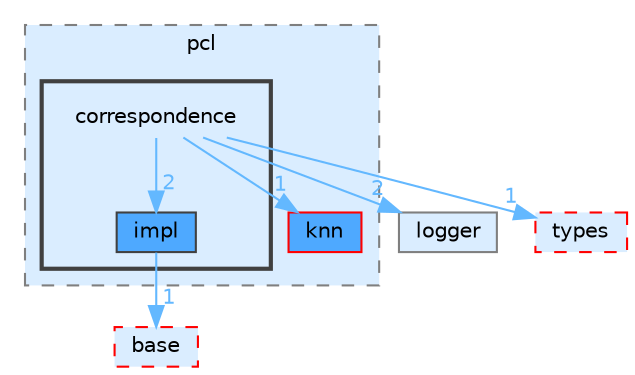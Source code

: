 digraph "src/include/cpp-toolbox/pcl/correspondence"
{
 // LATEX_PDF_SIZE
  bgcolor="transparent";
  edge [fontname=Helvetica,fontsize=10,labelfontname=Helvetica,labelfontsize=10];
  node [fontname=Helvetica,fontsize=10,shape=box,height=0.2,width=0.4];
  compound=true
  subgraph clusterdir_f66d48d75a3d5d9d9a342840712bf869 {
    graph [ bgcolor="#daedff", pencolor="grey50", label="pcl", fontname=Helvetica,fontsize=10 style="filled,dashed", URL="dir_f66d48d75a3d5d9d9a342840712bf869.html",tooltip=""]
  dir_243df28db0ff42736885b37407e99842 [label="knn", fillcolor="#4ea9ff", color="red", style="filled", URL="dir_243df28db0ff42736885b37407e99842.html",tooltip=""];
  subgraph clusterdir_9bd22864257bc944587f30bf5e25cc1c {
    graph [ bgcolor="#daedff", pencolor="grey25", label="", fontname=Helvetica,fontsize=10 style="filled,bold", URL="dir_9bd22864257bc944587f30bf5e25cc1c.html",tooltip=""]
    dir_9bd22864257bc944587f30bf5e25cc1c [shape=plaintext, label="correspondence"];
  dir_78b956552c331723b05057a9a462d86c [label="impl", fillcolor="#4ea9ff", color="grey25", style="filled", URL="dir_78b956552c331723b05057a9a462d86c.html",tooltip=""];
  }
  }
  dir_40d9b6a4c321e73b85093107dc465522 [label="logger", fillcolor="#daedff", color="grey50", style="filled", URL="dir_40d9b6a4c321e73b85093107dc465522.html",tooltip=""];
  dir_d073c017754f5bdb7e8e1de8ad13b99a [label="types", fillcolor="#daedff", color="red", style="filled,dashed", URL="dir_d073c017754f5bdb7e8e1de8ad13b99a.html",tooltip=""];
  dir_175064ea02679cf4c3a50b5407502295 [label="base", fillcolor="#daedff", color="red", style="filled,dashed", URL="dir_175064ea02679cf4c3a50b5407502295.html",tooltip=""];
  dir_9bd22864257bc944587f30bf5e25cc1c->dir_243df28db0ff42736885b37407e99842 [headlabel="1", labeldistance=1.5 headhref="dir_000003_000028.html" href="dir_000003_000028.html" color="steelblue1" fontcolor="steelblue1"];
  dir_9bd22864257bc944587f30bf5e25cc1c->dir_40d9b6a4c321e73b85093107dc465522 [headlabel="2", labeldistance=1.5 headhref="dir_000003_000029.html" href="dir_000003_000029.html" color="steelblue1" fontcolor="steelblue1"];
  dir_9bd22864257bc944587f30bf5e25cc1c->dir_78b956552c331723b05057a9a462d86c [headlabel="2", labeldistance=1.5 headhref="dir_000003_000018.html" href="dir_000003_000018.html" color="steelblue1" fontcolor="steelblue1"];
  dir_9bd22864257bc944587f30bf5e25cc1c->dir_d073c017754f5bdb7e8e1de8ad13b99a [headlabel="1", labeldistance=1.5 headhref="dir_000003_000039.html" href="dir_000003_000039.html" color="steelblue1" fontcolor="steelblue1"];
  dir_78b956552c331723b05057a9a462d86c->dir_175064ea02679cf4c3a50b5407502295 [headlabel="1", labeldistance=1.5 headhref="dir_000018_000000.html" href="dir_000018_000000.html" color="steelblue1" fontcolor="steelblue1"];
}
